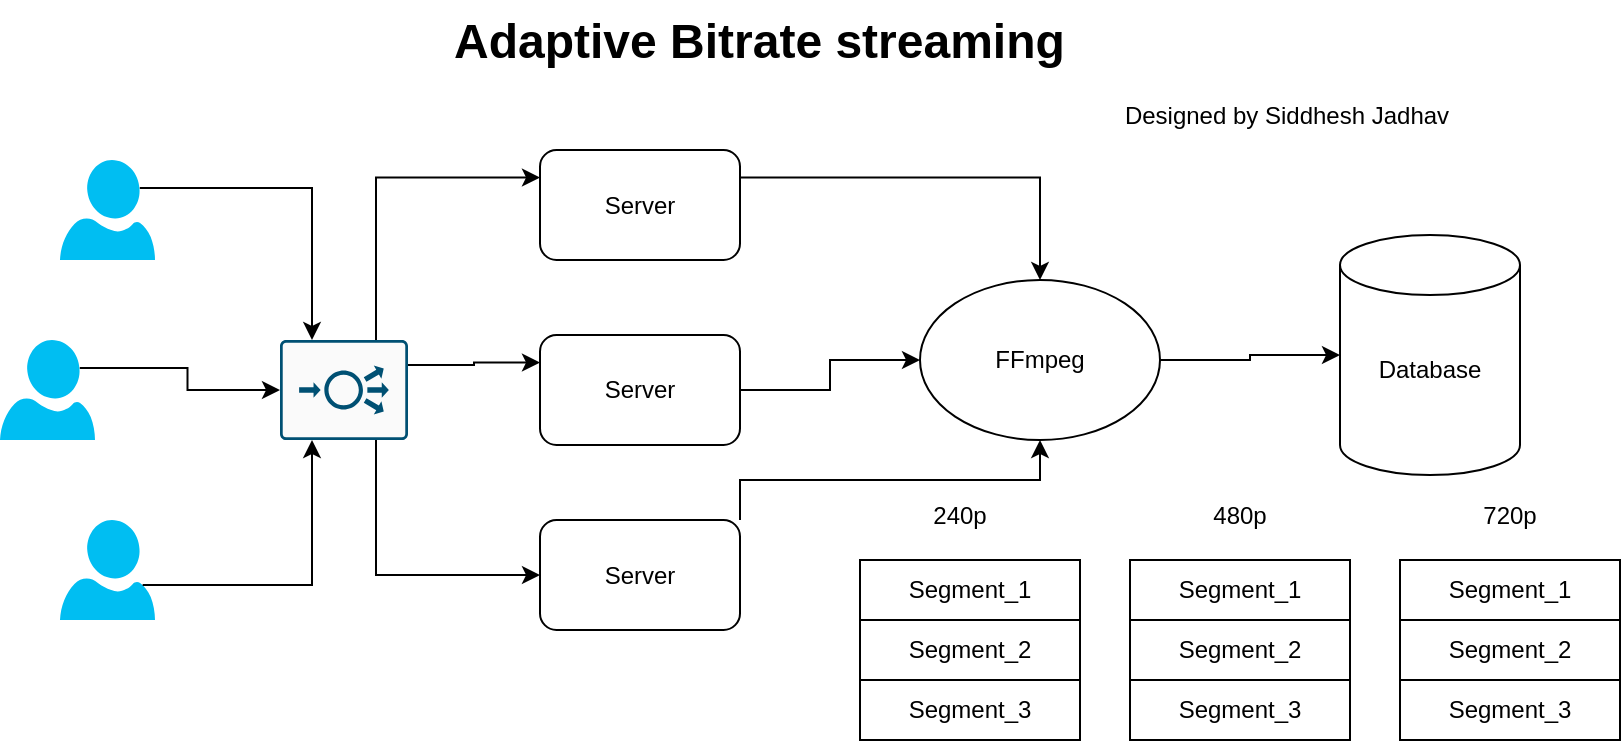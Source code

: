 <mxfile version="26.0.3">
  <diagram name="Page-1" id="4mpJBRFDPYmqt8pY7hoR">
    <mxGraphModel dx="1050" dy="557" grid="0" gridSize="10" guides="1" tooltips="1" connect="1" arrows="1" fold="1" page="1" pageScale="1" pageWidth="850" pageHeight="1100" background="#ffffff" math="0" shadow="0">
      <root>
        <mxCell id="0" />
        <mxCell id="1" parent="0" />
        <mxCell id="ONgfHoZJgdAY3R8Hak69-1" value="" style="verticalLabelPosition=bottom;html=1;verticalAlign=top;align=center;strokeColor=none;fillColor=#00BEF2;shape=mxgraph.azure.user;" vertex="1" parent="1">
          <mxGeometry x="60" y="150" width="47.5" height="50" as="geometry" />
        </mxCell>
        <mxCell id="ONgfHoZJgdAY3R8Hak69-2" value="" style="verticalLabelPosition=bottom;html=1;verticalAlign=top;align=center;strokeColor=none;fillColor=#00BEF2;shape=mxgraph.azure.user;" vertex="1" parent="1">
          <mxGeometry x="60" y="330" width="47.5" height="50" as="geometry" />
        </mxCell>
        <mxCell id="ONgfHoZJgdAY3R8Hak69-4" value="" style="verticalLabelPosition=bottom;html=1;verticalAlign=top;align=center;strokeColor=none;fillColor=#00BEF2;shape=mxgraph.azure.user;" vertex="1" parent="1">
          <mxGeometry x="30" y="240" width="47.5" height="50" as="geometry" />
        </mxCell>
        <mxCell id="ONgfHoZJgdAY3R8Hak69-80" style="edgeStyle=orthogonalEdgeStyle;rounded=0;orthogonalLoop=1;jettySize=auto;html=1;exitX=1;exitY=0.25;exitDx=0;exitDy=0;entryX=0.5;entryY=0;entryDx=0;entryDy=0;" edge="1" parent="1" source="ONgfHoZJgdAY3R8Hak69-9" target="ONgfHoZJgdAY3R8Hak69-19">
          <mxGeometry relative="1" as="geometry" />
        </mxCell>
        <mxCell id="ONgfHoZJgdAY3R8Hak69-9" value="" style="rounded=1;whiteSpace=wrap;html=1;" vertex="1" parent="1">
          <mxGeometry x="300" y="145" width="100" height="55" as="geometry" />
        </mxCell>
        <mxCell id="ONgfHoZJgdAY3R8Hak69-10" value="Server" style="text;html=1;align=center;verticalAlign=middle;whiteSpace=wrap;rounded=0;" vertex="1" parent="1">
          <mxGeometry x="320" y="157.5" width="60" height="30" as="geometry" />
        </mxCell>
        <mxCell id="ONgfHoZJgdAY3R8Hak69-81" style="edgeStyle=orthogonalEdgeStyle;rounded=0;orthogonalLoop=1;jettySize=auto;html=1;exitX=1;exitY=0.5;exitDx=0;exitDy=0;entryX=0;entryY=0.5;entryDx=0;entryDy=0;" edge="1" parent="1" source="ONgfHoZJgdAY3R8Hak69-14" target="ONgfHoZJgdAY3R8Hak69-19">
          <mxGeometry relative="1" as="geometry" />
        </mxCell>
        <mxCell id="ONgfHoZJgdAY3R8Hak69-14" value="" style="rounded=1;whiteSpace=wrap;html=1;" vertex="1" parent="1">
          <mxGeometry x="300" y="237.5" width="100" height="55" as="geometry" />
        </mxCell>
        <mxCell id="ONgfHoZJgdAY3R8Hak69-15" value="Server" style="text;html=1;align=center;verticalAlign=middle;whiteSpace=wrap;rounded=0;" vertex="1" parent="1">
          <mxGeometry x="320" y="250" width="60" height="30" as="geometry" />
        </mxCell>
        <mxCell id="ONgfHoZJgdAY3R8Hak69-82" style="edgeStyle=orthogonalEdgeStyle;rounded=0;orthogonalLoop=1;jettySize=auto;html=1;exitX=1;exitY=0;exitDx=0;exitDy=0;" edge="1" parent="1" source="ONgfHoZJgdAY3R8Hak69-16" target="ONgfHoZJgdAY3R8Hak69-19">
          <mxGeometry relative="1" as="geometry" />
        </mxCell>
        <mxCell id="ONgfHoZJgdAY3R8Hak69-16" value="" style="rounded=1;whiteSpace=wrap;html=1;" vertex="1" parent="1">
          <mxGeometry x="300" y="330" width="100" height="55" as="geometry" />
        </mxCell>
        <mxCell id="ONgfHoZJgdAY3R8Hak69-17" value="Server" style="text;html=1;align=center;verticalAlign=middle;whiteSpace=wrap;rounded=0;" vertex="1" parent="1">
          <mxGeometry x="320" y="342.5" width="60" height="30" as="geometry" />
        </mxCell>
        <mxCell id="ONgfHoZJgdAY3R8Hak69-18" value="" style="shape=cylinder3;whiteSpace=wrap;html=1;boundedLbl=1;backgroundOutline=1;size=15;" vertex="1" parent="1">
          <mxGeometry x="700" y="187.5" width="90" height="120" as="geometry" />
        </mxCell>
        <mxCell id="ONgfHoZJgdAY3R8Hak69-19" value="" style="ellipse;whiteSpace=wrap;html=1;" vertex="1" parent="1">
          <mxGeometry x="490" y="210" width="120" height="80" as="geometry" />
        </mxCell>
        <mxCell id="ONgfHoZJgdAY3R8Hak69-20" value="FFmpeg" style="text;html=1;align=center;verticalAlign=middle;whiteSpace=wrap;rounded=0;" vertex="1" parent="1">
          <mxGeometry x="520" y="235" width="60" height="30" as="geometry" />
        </mxCell>
        <mxCell id="ONgfHoZJgdAY3R8Hak69-21" value="Database" style="text;html=1;align=center;verticalAlign=middle;whiteSpace=wrap;rounded=0;" vertex="1" parent="1">
          <mxGeometry x="715" y="240" width="60" height="30" as="geometry" />
        </mxCell>
        <mxCell id="ONgfHoZJgdAY3R8Hak69-29" value="" style="rounded=0;whiteSpace=wrap;html=1;" vertex="1" parent="1">
          <mxGeometry x="730" y="350" width="110" height="30" as="geometry" />
        </mxCell>
        <mxCell id="ONgfHoZJgdAY3R8Hak69-30" value="Segment_1" style="text;html=1;align=center;verticalAlign=middle;whiteSpace=wrap;rounded=0;" vertex="1" parent="1">
          <mxGeometry x="755" y="350" width="60" height="30" as="geometry" />
        </mxCell>
        <mxCell id="ONgfHoZJgdAY3R8Hak69-31" value="" style="rounded=0;whiteSpace=wrap;html=1;" vertex="1" parent="1">
          <mxGeometry x="730" y="380" width="110" height="30" as="geometry" />
        </mxCell>
        <mxCell id="ONgfHoZJgdAY3R8Hak69-32" value="Segment_2" style="text;html=1;align=center;verticalAlign=middle;whiteSpace=wrap;rounded=0;" vertex="1" parent="1">
          <mxGeometry x="755" y="380" width="60" height="30" as="geometry" />
        </mxCell>
        <mxCell id="ONgfHoZJgdAY3R8Hak69-33" value="" style="rounded=0;whiteSpace=wrap;html=1;" vertex="1" parent="1">
          <mxGeometry x="730" y="410" width="110" height="30" as="geometry" />
        </mxCell>
        <mxCell id="ONgfHoZJgdAY3R8Hak69-34" value="Segment_3" style="text;html=1;align=center;verticalAlign=middle;whiteSpace=wrap;rounded=0;" vertex="1" parent="1">
          <mxGeometry x="755" y="410" width="60" height="30" as="geometry" />
        </mxCell>
        <mxCell id="ONgfHoZJgdAY3R8Hak69-35" value="" style="rounded=0;whiteSpace=wrap;html=1;" vertex="1" parent="1">
          <mxGeometry x="595" y="350" width="110" height="30" as="geometry" />
        </mxCell>
        <mxCell id="ONgfHoZJgdAY3R8Hak69-36" value="Segment_1" style="text;html=1;align=center;verticalAlign=middle;whiteSpace=wrap;rounded=0;" vertex="1" parent="1">
          <mxGeometry x="620" y="350" width="60" height="30" as="geometry" />
        </mxCell>
        <mxCell id="ONgfHoZJgdAY3R8Hak69-37" value="" style="rounded=0;whiteSpace=wrap;html=1;" vertex="1" parent="1">
          <mxGeometry x="595" y="380" width="110" height="30" as="geometry" />
        </mxCell>
        <mxCell id="ONgfHoZJgdAY3R8Hak69-38" value="Segment_2" style="text;html=1;align=center;verticalAlign=middle;whiteSpace=wrap;rounded=0;" vertex="1" parent="1">
          <mxGeometry x="620" y="380" width="60" height="30" as="geometry" />
        </mxCell>
        <mxCell id="ONgfHoZJgdAY3R8Hak69-39" value="" style="rounded=0;whiteSpace=wrap;html=1;" vertex="1" parent="1">
          <mxGeometry x="595" y="410" width="110" height="30" as="geometry" />
        </mxCell>
        <mxCell id="ONgfHoZJgdAY3R8Hak69-40" value="Segment_3" style="text;html=1;align=center;verticalAlign=middle;whiteSpace=wrap;rounded=0;" vertex="1" parent="1">
          <mxGeometry x="620" y="410" width="60" height="30" as="geometry" />
        </mxCell>
        <mxCell id="ONgfHoZJgdAY3R8Hak69-47" value="" style="rounded=0;whiteSpace=wrap;html=1;" vertex="1" parent="1">
          <mxGeometry x="460" y="350" width="110" height="30" as="geometry" />
        </mxCell>
        <mxCell id="ONgfHoZJgdAY3R8Hak69-48" value="Segment_1" style="text;html=1;align=center;verticalAlign=middle;whiteSpace=wrap;rounded=0;" vertex="1" parent="1">
          <mxGeometry x="485" y="350" width="60" height="30" as="geometry" />
        </mxCell>
        <mxCell id="ONgfHoZJgdAY3R8Hak69-49" value="" style="rounded=0;whiteSpace=wrap;html=1;" vertex="1" parent="1">
          <mxGeometry x="460" y="380" width="110" height="30" as="geometry" />
        </mxCell>
        <mxCell id="ONgfHoZJgdAY3R8Hak69-50" value="Segment_2" style="text;html=1;align=center;verticalAlign=middle;whiteSpace=wrap;rounded=0;" vertex="1" parent="1">
          <mxGeometry x="485" y="380" width="60" height="30" as="geometry" />
        </mxCell>
        <mxCell id="ONgfHoZJgdAY3R8Hak69-51" value="" style="rounded=0;whiteSpace=wrap;html=1;" vertex="1" parent="1">
          <mxGeometry x="460" y="410" width="110" height="30" as="geometry" />
        </mxCell>
        <mxCell id="ONgfHoZJgdAY3R8Hak69-52" value="Segment_3" style="text;html=1;align=center;verticalAlign=middle;whiteSpace=wrap;rounded=0;" vertex="1" parent="1">
          <mxGeometry x="485" y="410" width="60" height="30" as="geometry" />
        </mxCell>
        <mxCell id="ONgfHoZJgdAY3R8Hak69-54" value="240p" style="text;html=1;align=center;verticalAlign=middle;whiteSpace=wrap;rounded=0;" vertex="1" parent="1">
          <mxGeometry x="480" y="312.5" width="60" height="30" as="geometry" />
        </mxCell>
        <mxCell id="ONgfHoZJgdAY3R8Hak69-55" value="480p" style="text;html=1;align=center;verticalAlign=middle;whiteSpace=wrap;rounded=0;" vertex="1" parent="1">
          <mxGeometry x="620" y="312.5" width="60" height="30" as="geometry" />
        </mxCell>
        <mxCell id="ONgfHoZJgdAY3R8Hak69-56" value="720p" style="text;html=1;align=center;verticalAlign=middle;whiteSpace=wrap;rounded=0;" vertex="1" parent="1">
          <mxGeometry x="755" y="312.5" width="60" height="30" as="geometry" />
        </mxCell>
        <mxCell id="ONgfHoZJgdAY3R8Hak69-58" value="&lt;h1 style=&quot;margin-top: 0px;&quot;&gt;Adaptive Bitrate streaming&lt;/h1&gt;&lt;div&gt;&lt;br&gt;&lt;/div&gt;" style="text;html=1;whiteSpace=wrap;overflow=hidden;rounded=0;" vertex="1" parent="1">
          <mxGeometry x="255" y="70" width="340" height="50" as="geometry" />
        </mxCell>
        <mxCell id="ONgfHoZJgdAY3R8Hak69-77" style="edgeStyle=orthogonalEdgeStyle;rounded=0;orthogonalLoop=1;jettySize=auto;html=1;exitX=0.75;exitY=0;exitDx=0;exitDy=0;exitPerimeter=0;entryX=0;entryY=0.25;entryDx=0;entryDy=0;" edge="1" parent="1" source="ONgfHoZJgdAY3R8Hak69-69" target="ONgfHoZJgdAY3R8Hak69-9">
          <mxGeometry relative="1" as="geometry" />
        </mxCell>
        <mxCell id="ONgfHoZJgdAY3R8Hak69-78" style="edgeStyle=orthogonalEdgeStyle;rounded=0;orthogonalLoop=1;jettySize=auto;html=1;exitX=1;exitY=0.25;exitDx=0;exitDy=0;exitPerimeter=0;entryX=0;entryY=0.25;entryDx=0;entryDy=0;" edge="1" parent="1" source="ONgfHoZJgdAY3R8Hak69-69" target="ONgfHoZJgdAY3R8Hak69-14">
          <mxGeometry relative="1" as="geometry" />
        </mxCell>
        <mxCell id="ONgfHoZJgdAY3R8Hak69-79" style="edgeStyle=orthogonalEdgeStyle;rounded=0;orthogonalLoop=1;jettySize=auto;html=1;exitX=0.75;exitY=1;exitDx=0;exitDy=0;exitPerimeter=0;entryX=0;entryY=0.5;entryDx=0;entryDy=0;" edge="1" parent="1" source="ONgfHoZJgdAY3R8Hak69-69" target="ONgfHoZJgdAY3R8Hak69-16">
          <mxGeometry relative="1" as="geometry" />
        </mxCell>
        <mxCell id="ONgfHoZJgdAY3R8Hak69-69" value="" style="sketch=0;points=[[0.015,0.015,0],[0.985,0.015,0],[0.985,0.985,0],[0.015,0.985,0],[0.25,0,0],[0.5,0,0],[0.75,0,0],[1,0.25,0],[1,0.5,0],[1,0.75,0],[0.75,1,0],[0.5,1,0],[0.25,1,0],[0,0.75,0],[0,0.5,0],[0,0.25,0]];verticalLabelPosition=bottom;html=1;verticalAlign=top;aspect=fixed;align=center;pointerEvents=1;shape=mxgraph.cisco19.rect;prIcon=load_balancer;fillColor=#FAFAFA;strokeColor=#005073;" vertex="1" parent="1">
          <mxGeometry x="170" y="240" width="64" height="50" as="geometry" />
        </mxCell>
        <mxCell id="ONgfHoZJgdAY3R8Hak69-71" style="edgeStyle=orthogonalEdgeStyle;rounded=0;orthogonalLoop=1;jettySize=auto;html=1;exitX=0.84;exitY=0.28;exitDx=0;exitDy=0;exitPerimeter=0;entryX=0;entryY=0.5;entryDx=0;entryDy=0;entryPerimeter=0;" edge="1" parent="1" source="ONgfHoZJgdAY3R8Hak69-4" target="ONgfHoZJgdAY3R8Hak69-69">
          <mxGeometry relative="1" as="geometry" />
        </mxCell>
        <mxCell id="ONgfHoZJgdAY3R8Hak69-72" style="edgeStyle=orthogonalEdgeStyle;rounded=0;orthogonalLoop=1;jettySize=auto;html=1;exitX=0.87;exitY=0.65;exitDx=0;exitDy=0;exitPerimeter=0;entryX=0.25;entryY=1;entryDx=0;entryDy=0;entryPerimeter=0;" edge="1" parent="1" source="ONgfHoZJgdAY3R8Hak69-2" target="ONgfHoZJgdAY3R8Hak69-69">
          <mxGeometry relative="1" as="geometry" />
        </mxCell>
        <mxCell id="ONgfHoZJgdAY3R8Hak69-73" style="edgeStyle=orthogonalEdgeStyle;rounded=0;orthogonalLoop=1;jettySize=auto;html=1;exitX=0.84;exitY=0.28;exitDx=0;exitDy=0;exitPerimeter=0;entryX=0.25;entryY=0;entryDx=0;entryDy=0;entryPerimeter=0;" edge="1" parent="1" source="ONgfHoZJgdAY3R8Hak69-1" target="ONgfHoZJgdAY3R8Hak69-69">
          <mxGeometry relative="1" as="geometry" />
        </mxCell>
        <mxCell id="ONgfHoZJgdAY3R8Hak69-83" style="edgeStyle=orthogonalEdgeStyle;rounded=0;orthogonalLoop=1;jettySize=auto;html=1;exitX=1;exitY=0.5;exitDx=0;exitDy=0;entryX=0;entryY=0.5;entryDx=0;entryDy=0;entryPerimeter=0;" edge="1" parent="1" source="ONgfHoZJgdAY3R8Hak69-19" target="ONgfHoZJgdAY3R8Hak69-18">
          <mxGeometry relative="1" as="geometry" />
        </mxCell>
        <mxCell id="ONgfHoZJgdAY3R8Hak69-84" value="Designed by Siddhesh Jadhav" style="text;html=1;align=center;verticalAlign=middle;whiteSpace=wrap;rounded=0;" vertex="1" parent="1">
          <mxGeometry x="588" y="120" width="171" height="16" as="geometry" />
        </mxCell>
      </root>
    </mxGraphModel>
  </diagram>
</mxfile>
